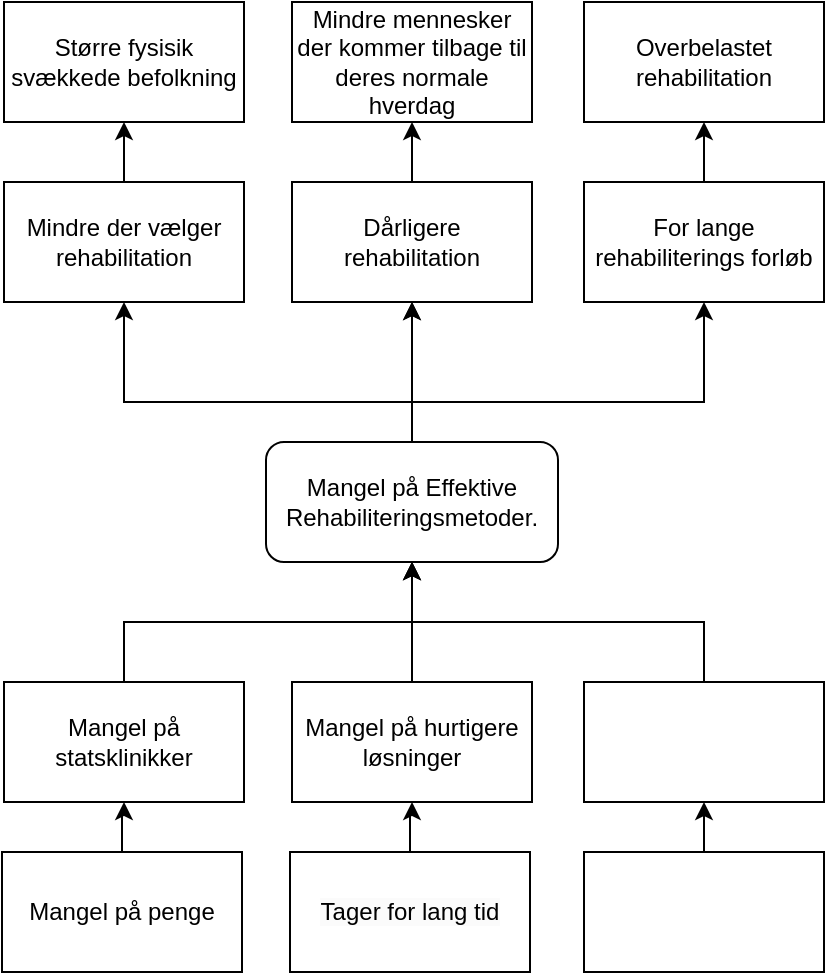 <mxfile version="22.1.11" type="github">
  <diagram id="C5RBs43oDa-KdzZeNtuy" name="Page-1">
    <mxGraphModel dx="954" dy="606" grid="1" gridSize="10" guides="1" tooltips="1" connect="1" arrows="1" fold="1" page="1" pageScale="1" pageWidth="827" pageHeight="1169" math="0" shadow="0">
      <root>
        <mxCell id="WIyWlLk6GJQsqaUBKTNV-0" />
        <mxCell id="WIyWlLk6GJQsqaUBKTNV-1" parent="WIyWlLk6GJQsqaUBKTNV-0" />
        <mxCell id="9lk2liJvD4DACIjj_4FK-6" style="edgeStyle=orthogonalEdgeStyle;rounded=0;orthogonalLoop=1;jettySize=auto;html=1;entryX=0.5;entryY=1;entryDx=0;entryDy=0;" parent="WIyWlLk6GJQsqaUBKTNV-1" source="9lk2liJvD4DACIjj_4FK-0" target="9lk2liJvD4DACIjj_4FK-4" edge="1">
          <mxGeometry relative="1" as="geometry" />
        </mxCell>
        <mxCell id="9lk2liJvD4DACIjj_4FK-7" style="edgeStyle=orthogonalEdgeStyle;rounded=0;orthogonalLoop=1;jettySize=auto;html=1;entryX=0.5;entryY=1;entryDx=0;entryDy=0;" parent="WIyWlLk6GJQsqaUBKTNV-1" source="9lk2liJvD4DACIjj_4FK-0" target="9lk2liJvD4DACIjj_4FK-4" edge="1">
          <mxGeometry relative="1" as="geometry" />
        </mxCell>
        <mxCell id="9lk2liJvD4DACIjj_4FK-29" style="edgeStyle=orthogonalEdgeStyle;rounded=0;orthogonalLoop=1;jettySize=auto;html=1;entryX=0.5;entryY=1;entryDx=0;entryDy=0;" parent="WIyWlLk6GJQsqaUBKTNV-1" source="9lk2liJvD4DACIjj_4FK-0" target="9lk2liJvD4DACIjj_4FK-1" edge="1">
          <mxGeometry relative="1" as="geometry">
            <Array as="points">
              <mxPoint x="414" y="360" />
              <mxPoint x="270" y="360" />
            </Array>
          </mxGeometry>
        </mxCell>
        <mxCell id="9lk2liJvD4DACIjj_4FK-30" style="edgeStyle=orthogonalEdgeStyle;rounded=0;orthogonalLoop=1;jettySize=auto;html=1;" parent="WIyWlLk6GJQsqaUBKTNV-1" source="9lk2liJvD4DACIjj_4FK-0" target="9lk2liJvD4DACIjj_4FK-8" edge="1">
          <mxGeometry relative="1" as="geometry">
            <Array as="points">
              <mxPoint x="414" y="360" />
              <mxPoint x="560" y="360" />
            </Array>
          </mxGeometry>
        </mxCell>
        <mxCell id="9lk2liJvD4DACIjj_4FK-0" value="Mangel på Effektive Rehabiliteringsmetoder." style="rounded=1;whiteSpace=wrap;html=1;" parent="WIyWlLk6GJQsqaUBKTNV-1" vertex="1">
          <mxGeometry x="341" y="380" width="146" height="60" as="geometry" />
        </mxCell>
        <mxCell id="9lk2liJvD4DACIjj_4FK-15" style="edgeStyle=orthogonalEdgeStyle;rounded=0;orthogonalLoop=1;jettySize=auto;html=1;" parent="WIyWlLk6GJQsqaUBKTNV-1" source="9lk2liJvD4DACIjj_4FK-1" target="9lk2liJvD4DACIjj_4FK-11" edge="1">
          <mxGeometry relative="1" as="geometry" />
        </mxCell>
        <mxCell id="9lk2liJvD4DACIjj_4FK-1" value="Mindre der vælger rehabilitation" style="rounded=0;whiteSpace=wrap;html=1;" parent="WIyWlLk6GJQsqaUBKTNV-1" vertex="1">
          <mxGeometry x="210" y="250" width="120" height="60" as="geometry" />
        </mxCell>
        <mxCell id="9lk2liJvD4DACIjj_4FK-14" style="edgeStyle=orthogonalEdgeStyle;rounded=0;orthogonalLoop=1;jettySize=auto;html=1;" parent="WIyWlLk6GJQsqaUBKTNV-1" source="9lk2liJvD4DACIjj_4FK-4" target="9lk2liJvD4DACIjj_4FK-10" edge="1">
          <mxGeometry relative="1" as="geometry" />
        </mxCell>
        <mxCell id="9lk2liJvD4DACIjj_4FK-4" value="Dårligere rehabilitation" style="rounded=0;whiteSpace=wrap;html=1;" parent="WIyWlLk6GJQsqaUBKTNV-1" vertex="1">
          <mxGeometry x="354" y="250" width="120" height="60" as="geometry" />
        </mxCell>
        <mxCell id="9lk2liJvD4DACIjj_4FK-13" style="edgeStyle=orthogonalEdgeStyle;rounded=0;orthogonalLoop=1;jettySize=auto;html=1;entryX=0.5;entryY=1;entryDx=0;entryDy=0;" parent="WIyWlLk6GJQsqaUBKTNV-1" source="9lk2liJvD4DACIjj_4FK-8" target="9lk2liJvD4DACIjj_4FK-12" edge="1">
          <mxGeometry relative="1" as="geometry" />
        </mxCell>
        <mxCell id="9lk2liJvD4DACIjj_4FK-8" value="For lange rehabiliterings forløb" style="rounded=0;whiteSpace=wrap;html=1;" parent="WIyWlLk6GJQsqaUBKTNV-1" vertex="1">
          <mxGeometry x="500" y="250" width="120" height="60" as="geometry" />
        </mxCell>
        <mxCell id="9lk2liJvD4DACIjj_4FK-10" value="Mindre mennesker der kommer tilbage til deres normale hverdag" style="rounded=0;whiteSpace=wrap;html=1;" parent="WIyWlLk6GJQsqaUBKTNV-1" vertex="1">
          <mxGeometry x="354" y="160" width="120" height="60" as="geometry" />
        </mxCell>
        <mxCell id="9lk2liJvD4DACIjj_4FK-11" value="Større fysisik svækkede befolkning" style="rounded=0;whiteSpace=wrap;html=1;" parent="WIyWlLk6GJQsqaUBKTNV-1" vertex="1">
          <mxGeometry x="210" y="160" width="120" height="60" as="geometry" />
        </mxCell>
        <mxCell id="9lk2liJvD4DACIjj_4FK-12" value="Overbelastet rehabilitation" style="rounded=0;whiteSpace=wrap;html=1;" parent="WIyWlLk6GJQsqaUBKTNV-1" vertex="1">
          <mxGeometry x="500" y="160" width="120" height="60" as="geometry" />
        </mxCell>
        <mxCell id="9lk2liJvD4DACIjj_4FK-17" style="edgeStyle=orthogonalEdgeStyle;rounded=0;orthogonalLoop=1;jettySize=auto;html=1;entryX=0.5;entryY=1;entryDx=0;entryDy=0;" parent="WIyWlLk6GJQsqaUBKTNV-1" source="9lk2liJvD4DACIjj_4FK-16" target="9lk2liJvD4DACIjj_4FK-0" edge="1">
          <mxGeometry relative="1" as="geometry" />
        </mxCell>
        <mxCell id="9lk2liJvD4DACIjj_4FK-16" value="Mangel på hurtigere løsninger" style="rounded=0;whiteSpace=wrap;html=1;" parent="WIyWlLk6GJQsqaUBKTNV-1" vertex="1">
          <mxGeometry x="354" y="500" width="120" height="60" as="geometry" />
        </mxCell>
        <mxCell id="9lk2liJvD4DACIjj_4FK-24" style="edgeStyle=orthogonalEdgeStyle;rounded=0;orthogonalLoop=1;jettySize=auto;html=1;entryX=0.5;entryY=1;entryDx=0;entryDy=0;" parent="WIyWlLk6GJQsqaUBKTNV-1" source="9lk2liJvD4DACIjj_4FK-18" target="9lk2liJvD4DACIjj_4FK-0" edge="1">
          <mxGeometry relative="1" as="geometry">
            <Array as="points">
              <mxPoint x="560" y="470" />
              <mxPoint x="414" y="470" />
            </Array>
          </mxGeometry>
        </mxCell>
        <mxCell id="9lk2liJvD4DACIjj_4FK-18" value="" style="rounded=0;whiteSpace=wrap;html=1;" parent="WIyWlLk6GJQsqaUBKTNV-1" vertex="1">
          <mxGeometry x="500" y="500" width="120" height="60" as="geometry" />
        </mxCell>
        <mxCell id="9lk2liJvD4DACIjj_4FK-23" style="edgeStyle=orthogonalEdgeStyle;rounded=0;orthogonalLoop=1;jettySize=auto;html=1;entryX=0.5;entryY=1;entryDx=0;entryDy=0;" parent="WIyWlLk6GJQsqaUBKTNV-1" source="9lk2liJvD4DACIjj_4FK-19" target="9lk2liJvD4DACIjj_4FK-0" edge="1">
          <mxGeometry relative="1" as="geometry">
            <Array as="points">
              <mxPoint x="270" y="470" />
              <mxPoint x="414" y="470" />
            </Array>
          </mxGeometry>
        </mxCell>
        <mxCell id="9lk2liJvD4DACIjj_4FK-19" value="Mangel på statsklinikker" style="rounded=0;whiteSpace=wrap;html=1;" parent="WIyWlLk6GJQsqaUBKTNV-1" vertex="1">
          <mxGeometry x="210" y="500" width="120" height="60" as="geometry" />
        </mxCell>
        <mxCell id="9lk2liJvD4DACIjj_4FK-26" style="edgeStyle=orthogonalEdgeStyle;rounded=0;orthogonalLoop=1;jettySize=auto;html=1;" parent="WIyWlLk6GJQsqaUBKTNV-1" source="9lk2liJvD4DACIjj_4FK-20" target="9lk2liJvD4DACIjj_4FK-16" edge="1">
          <mxGeometry relative="1" as="geometry" />
        </mxCell>
        <mxCell id="9lk2liJvD4DACIjj_4FK-20" value="&lt;span style=&quot;color: rgb(0, 0, 0); font-family: Helvetica; font-size: 12px; font-style: normal; font-variant-ligatures: normal; font-variant-caps: normal; font-weight: 400; letter-spacing: normal; orphans: 2; text-align: center; text-indent: 0px; text-transform: none; widows: 2; word-spacing: 0px; -webkit-text-stroke-width: 0px; background-color: rgb(251, 251, 251); text-decoration-thickness: initial; text-decoration-style: initial; text-decoration-color: initial; float: none; display: inline !important;&quot;&gt;Tager for lang tid&lt;/span&gt;" style="rounded=0;whiteSpace=wrap;html=1;" parent="WIyWlLk6GJQsqaUBKTNV-1" vertex="1">
          <mxGeometry x="353" y="585" width="120" height="60" as="geometry" />
        </mxCell>
        <mxCell id="9lk2liJvD4DACIjj_4FK-25" style="edgeStyle=orthogonalEdgeStyle;rounded=0;orthogonalLoop=1;jettySize=auto;html=1;" parent="WIyWlLk6GJQsqaUBKTNV-1" source="9lk2liJvD4DACIjj_4FK-21" target="9lk2liJvD4DACIjj_4FK-18" edge="1">
          <mxGeometry relative="1" as="geometry" />
        </mxCell>
        <mxCell id="9lk2liJvD4DACIjj_4FK-21" value="" style="rounded=0;whiteSpace=wrap;html=1;" parent="WIyWlLk6GJQsqaUBKTNV-1" vertex="1">
          <mxGeometry x="500" y="585" width="120" height="60" as="geometry" />
        </mxCell>
        <mxCell id="9lk2liJvD4DACIjj_4FK-27" style="edgeStyle=orthogonalEdgeStyle;rounded=0;orthogonalLoop=1;jettySize=auto;html=1;" parent="WIyWlLk6GJQsqaUBKTNV-1" source="9lk2liJvD4DACIjj_4FK-22" target="9lk2liJvD4DACIjj_4FK-19" edge="1">
          <mxGeometry relative="1" as="geometry" />
        </mxCell>
        <mxCell id="9lk2liJvD4DACIjj_4FK-22" value="Mangel på penge" style="rounded=0;whiteSpace=wrap;html=1;" parent="WIyWlLk6GJQsqaUBKTNV-1" vertex="1">
          <mxGeometry x="209" y="585" width="120" height="60" as="geometry" />
        </mxCell>
      </root>
    </mxGraphModel>
  </diagram>
</mxfile>
